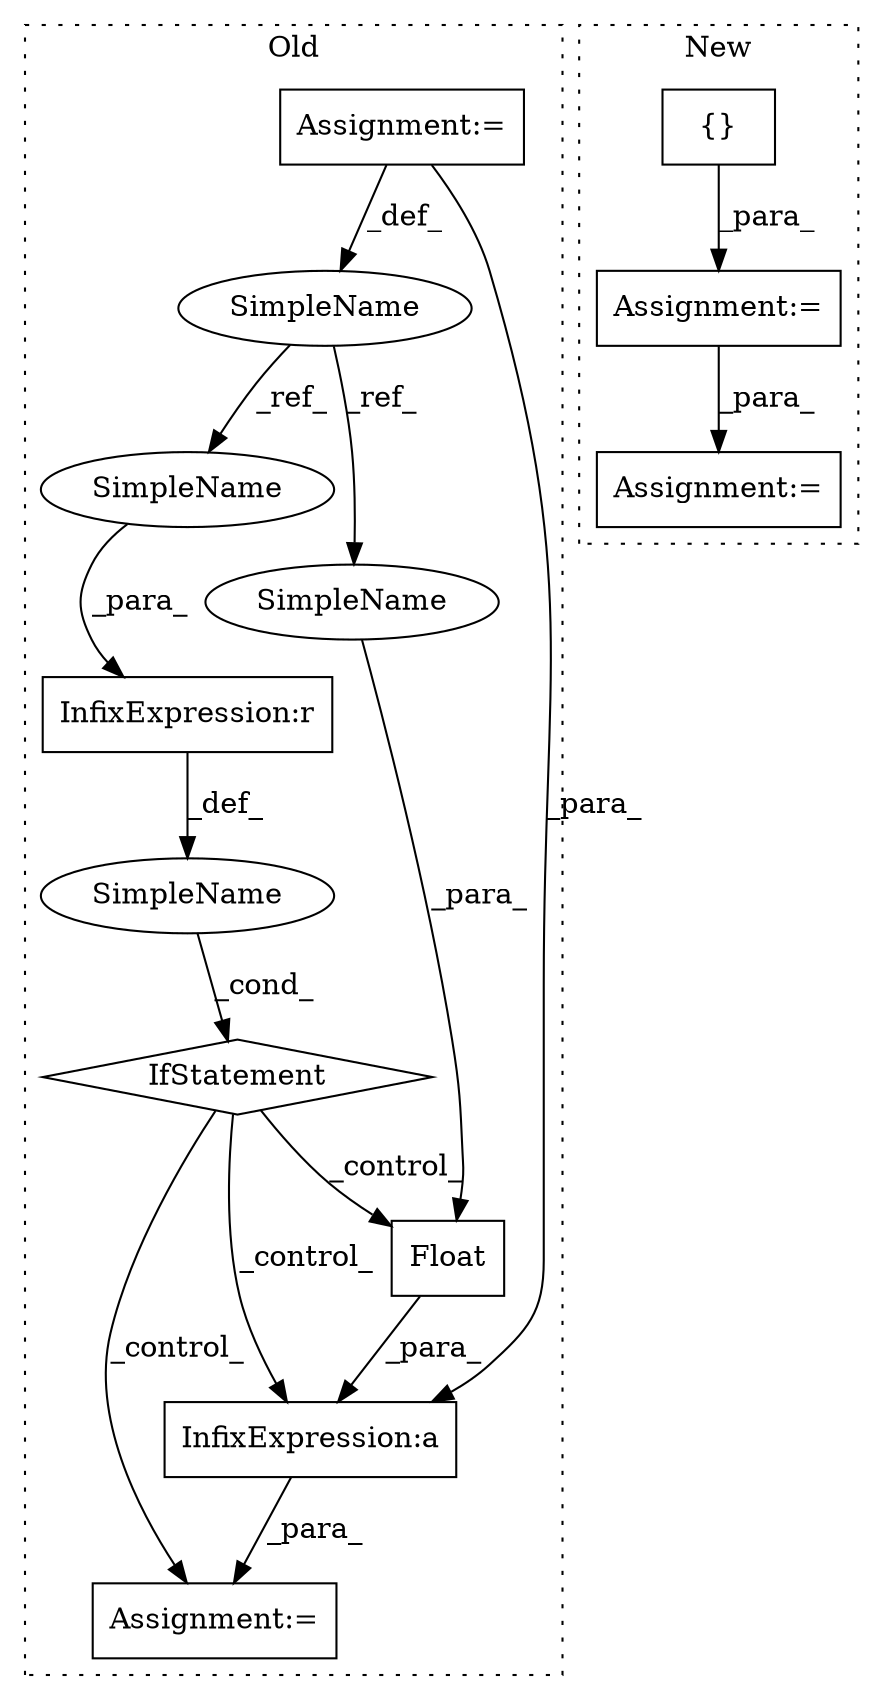 digraph G {
subgraph cluster0 {
1 [label="Float" a="32" s="668,682" l="6,1" shape="box"];
4 [label="Assignment:=" a="7" s="666" l="1" shape="box"];
6 [label="IfStatement" a="25" s="593,651" l="4,2" shape="diamond"];
7 [label="SimpleName" a="42" s="" l="" shape="ellipse"];
8 [label="Assignment:=" a="7" s="395" l="1" shape="box"];
9 [label="SimpleName" a="42" s="387" l="8" shape="ellipse"];
10 [label="InfixExpression:r" a="27" s="610" l="3" shape="box"];
11 [label="InfixExpression:a" a="27" s="683" l="3" shape="box"];
12 [label="SimpleName" a="42" s="674" l="8" shape="ellipse"];
13 [label="SimpleName" a="42" s="613" l="8" shape="ellipse"];
label = "Old";
style="dotted";
}
subgraph cluster1 {
2 [label="{}" a="4" s="507,517" l="1,1" shape="box"];
3 [label="Assignment:=" a="7" s="745" l="1" shape="box"];
5 [label="Assignment:=" a="7" s="497" l="1" shape="box"];
label = "New";
style="dotted";
}
1 -> 11 [label="_para_"];
2 -> 5 [label="_para_"];
5 -> 3 [label="_para_"];
6 -> 1 [label="_control_"];
6 -> 11 [label="_control_"];
6 -> 4 [label="_control_"];
7 -> 6 [label="_cond_"];
8 -> 9 [label="_def_"];
8 -> 11 [label="_para_"];
9 -> 12 [label="_ref_"];
9 -> 13 [label="_ref_"];
10 -> 7 [label="_def_"];
11 -> 4 [label="_para_"];
12 -> 1 [label="_para_"];
13 -> 10 [label="_para_"];
}